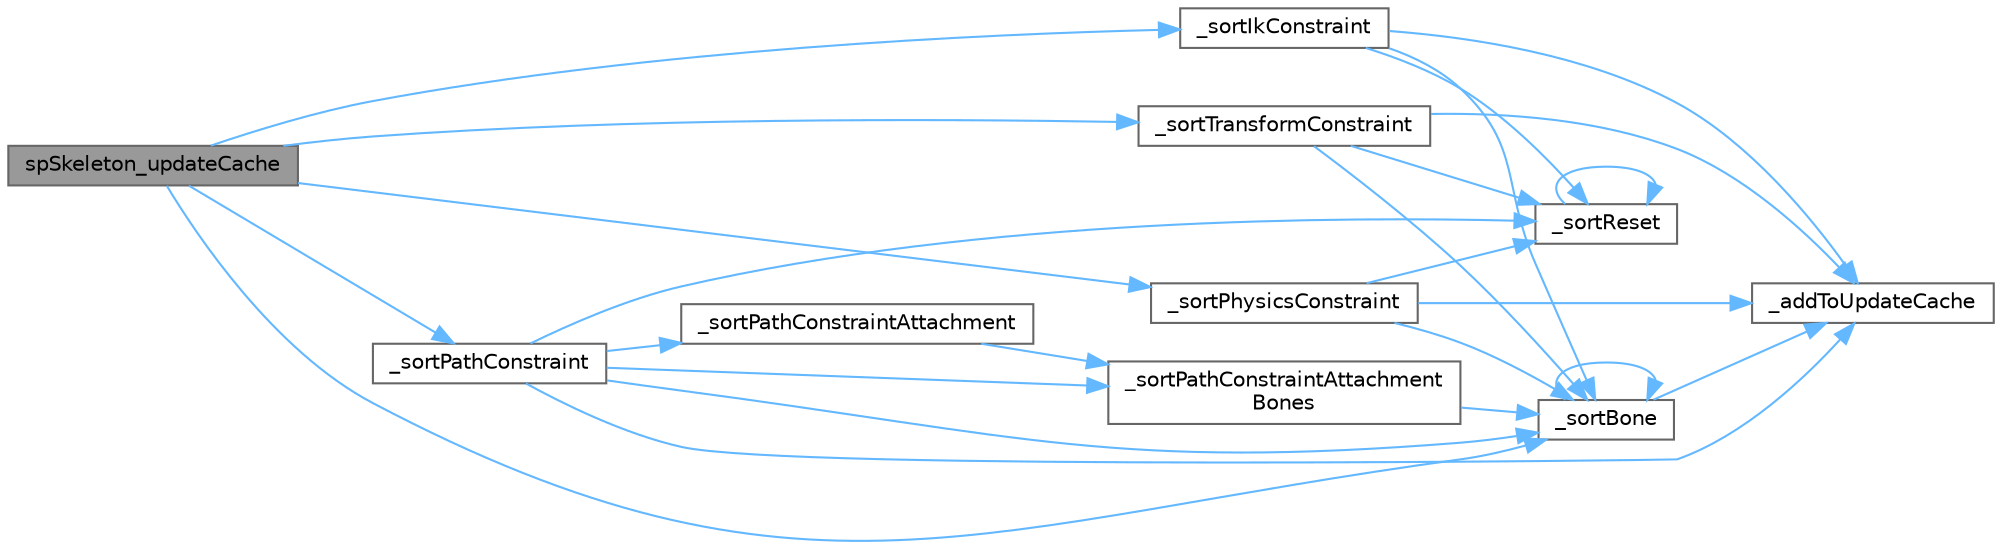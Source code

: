 digraph "spSkeleton_updateCache"
{
 // LATEX_PDF_SIZE
  bgcolor="transparent";
  edge [fontname=Helvetica,fontsize=10,labelfontname=Helvetica,labelfontsize=10];
  node [fontname=Helvetica,fontsize=10,shape=box,height=0.2,width=0.4];
  rankdir="LR";
  Node1 [id="Node000001",label="spSkeleton_updateCache",height=0.2,width=0.4,color="gray40", fillcolor="grey60", style="filled", fontcolor="black",tooltip=" "];
  Node1 -> Node2 [id="edge1_Node000001_Node000002",color="steelblue1",style="solid",tooltip=" "];
  Node2 [id="Node000002",label="_sortBone",height=0.2,width=0.4,color="grey40", fillcolor="white", style="filled",URL="$_skeleton_8c.html#a68cc4fe76afa567c2956d4859c32f49b",tooltip=" "];
  Node2 -> Node3 [id="edge2_Node000002_Node000003",color="steelblue1",style="solid",tooltip=" "];
  Node3 [id="Node000003",label="_addToUpdateCache",height=0.2,width=0.4,color="grey40", fillcolor="white", style="filled",URL="$_skeleton_8c.html#a7d8c369b6231042d5c923f23913a5637",tooltip=" "];
  Node2 -> Node2 [id="edge3_Node000002_Node000002",color="steelblue1",style="solid",tooltip=" "];
  Node1 -> Node4 [id="edge4_Node000001_Node000004",color="steelblue1",style="solid",tooltip=" "];
  Node4 [id="Node000004",label="_sortIkConstraint",height=0.2,width=0.4,color="grey40", fillcolor="white", style="filled",URL="$_skeleton_8c.html#a17ee50de60bc44d9def73f0de26ae174",tooltip=" "];
  Node4 -> Node3 [id="edge5_Node000004_Node000003",color="steelblue1",style="solid",tooltip=" "];
  Node4 -> Node2 [id="edge6_Node000004_Node000002",color="steelblue1",style="solid",tooltip=" "];
  Node4 -> Node5 [id="edge7_Node000004_Node000005",color="steelblue1",style="solid",tooltip=" "];
  Node5 [id="Node000005",label="_sortReset",height=0.2,width=0.4,color="grey40", fillcolor="white", style="filled",URL="$_skeleton_8c.html#ae3c0828ee8ae0407606eaece386293cf",tooltip=" "];
  Node5 -> Node5 [id="edge8_Node000005_Node000005",color="steelblue1",style="solid",tooltip=" "];
  Node1 -> Node6 [id="edge9_Node000001_Node000006",color="steelblue1",style="solid",tooltip=" "];
  Node6 [id="Node000006",label="_sortPathConstraint",height=0.2,width=0.4,color="grey40", fillcolor="white", style="filled",URL="$_skeleton_8c.html#a572baa744a09474a96385986f83f36c6",tooltip=" "];
  Node6 -> Node3 [id="edge10_Node000006_Node000003",color="steelblue1",style="solid",tooltip=" "];
  Node6 -> Node2 [id="edge11_Node000006_Node000002",color="steelblue1",style="solid",tooltip=" "];
  Node6 -> Node7 [id="edge12_Node000006_Node000007",color="steelblue1",style="solid",tooltip=" "];
  Node7 [id="Node000007",label="_sortPathConstraintAttachment",height=0.2,width=0.4,color="grey40", fillcolor="white", style="filled",URL="$_skeleton_8c.html#a46b640fcd27f21c32fe1deff8de5996e",tooltip=" "];
  Node7 -> Node8 [id="edge13_Node000007_Node000008",color="steelblue1",style="solid",tooltip=" "];
  Node8 [id="Node000008",label="_sortPathConstraintAttachment\lBones",height=0.2,width=0.4,color="grey40", fillcolor="white", style="filled",URL="$_skeleton_8c.html#a5395fa51d345e95fb3727ad9e94ab66c",tooltip=" "];
  Node8 -> Node2 [id="edge14_Node000008_Node000002",color="steelblue1",style="solid",tooltip=" "];
  Node6 -> Node8 [id="edge15_Node000006_Node000008",color="steelblue1",style="solid",tooltip=" "];
  Node6 -> Node5 [id="edge16_Node000006_Node000005",color="steelblue1",style="solid",tooltip=" "];
  Node1 -> Node9 [id="edge17_Node000001_Node000009",color="steelblue1",style="solid",tooltip=" "];
  Node9 [id="Node000009",label="_sortPhysicsConstraint",height=0.2,width=0.4,color="grey40", fillcolor="white", style="filled",URL="$_skeleton_8c.html#a3f06bb80e7946b226b41ceb1d642ed45",tooltip=" "];
  Node9 -> Node3 [id="edge18_Node000009_Node000003",color="steelblue1",style="solid",tooltip=" "];
  Node9 -> Node2 [id="edge19_Node000009_Node000002",color="steelblue1",style="solid",tooltip=" "];
  Node9 -> Node5 [id="edge20_Node000009_Node000005",color="steelblue1",style="solid",tooltip=" "];
  Node1 -> Node10 [id="edge21_Node000001_Node000010",color="steelblue1",style="solid",tooltip=" "];
  Node10 [id="Node000010",label="_sortTransformConstraint",height=0.2,width=0.4,color="grey40", fillcolor="white", style="filled",URL="$_skeleton_8c.html#a4c23aa12acfe10acb73c31ec21d5f960",tooltip=" "];
  Node10 -> Node3 [id="edge22_Node000010_Node000003",color="steelblue1",style="solid",tooltip=" "];
  Node10 -> Node2 [id="edge23_Node000010_Node000002",color="steelblue1",style="solid",tooltip=" "];
  Node10 -> Node5 [id="edge24_Node000010_Node000005",color="steelblue1",style="solid",tooltip=" "];
}
